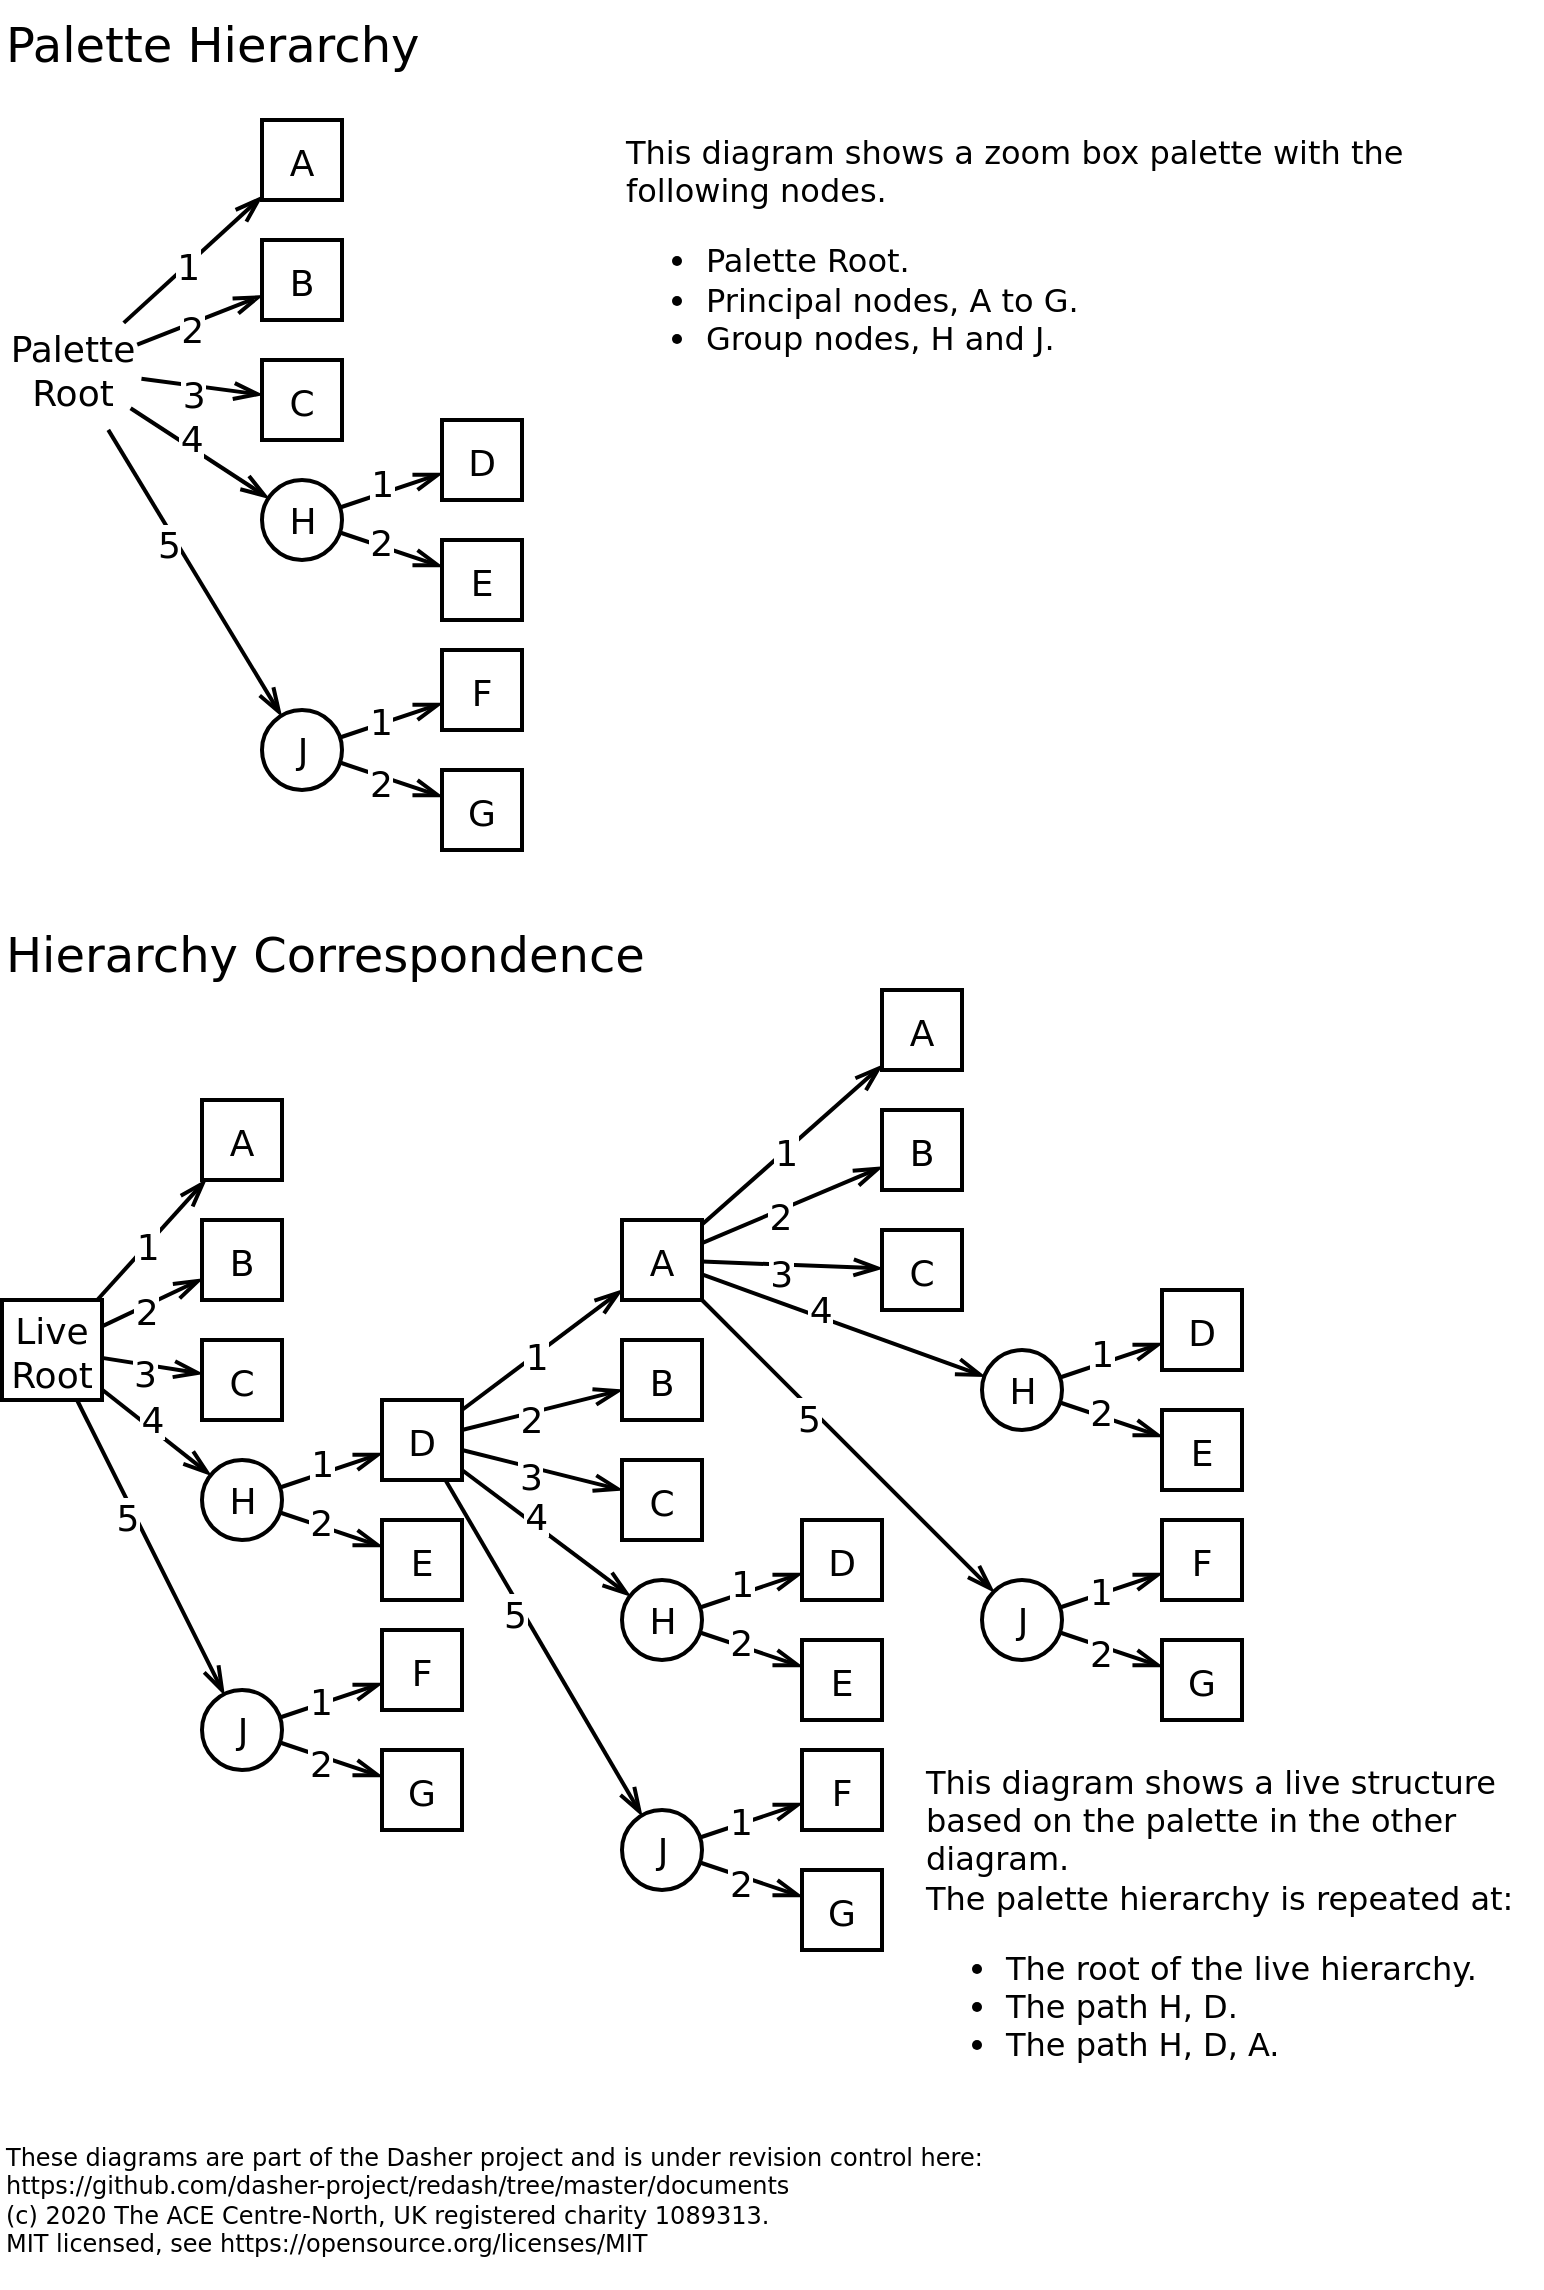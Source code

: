 <mxfile version="13.5.7" type="device"><diagram id="g4gpGZHWIscyPKEU3mQu" name="Page-1"><mxGraphModel dx="1102" dy="1000" grid="1" gridSize="10" guides="1" tooltips="1" connect="1" arrows="1" fold="1" page="1" pageScale="1" pageWidth="827" pageHeight="1169" math="0" shadow="0"><root><mxCell id="0"/><mxCell id="1" parent="0"/><mxCell id="ACXhhaMDTXynWgi84yWd-14" value="Palette Hierarchy" style="rounded=0;shadow=0;comic=0;labelBackgroundColor=none;strokeWidth=2;fillColor=none;fontFamily=DejaVu Sans;fontSize=24;fontColor=#000000;align=left;arcSize=20;spacingTop=0;spacingLeft=0;spacing=2;spacingBottom=0;spacingRight=0;points=[[0.2, 0], [0.4, 0], [0.6, 0], [0.8, 0], [0.5,1]];strokeColor=none;" parent="1" vertex="1"><mxGeometry x="40" y="25" width="490" height="40" as="geometry"/></mxCell><mxCell id="f4PTZ5k48entD9cV8Xlv-1" value="These diagrams are part of the Dasher project and is under revision control here:&#10;https://github.com/dasher-project/redash/tree/master/documents&#10;(c) 2020 The ACE Centre-North, UK registered charity 1089313.&#10;MIT licensed, see https://opensource.org/licenses/MIT&#10;" style="rounded=0;shadow=0;comic=0;labelBackgroundColor=none;strokeWidth=2;fillColor=none;fontFamily=DejaVu Sans;fontSize=12;fontColor=#000000;align=left;arcSize=20;spacingTop=0;spacingLeft=0;spacing=2;spacingBottom=0;spacingRight=0;points=[[0.2, 0], [0.4, 0], [0.6, 0], [0.8, 0], [0.5,1]];strokeColor=none;whiteSpace=wrap;verticalAlign=top;" parent="1" vertex="1"><mxGeometry x="40" y="1090" width="640" height="70" as="geometry"/></mxCell><mxCell id="L3-kGB9mgJet8HXjzUh9-4" value="1" style="endArrow=openThin;fontSize=18;strokeWidth=2;endFill=0;endSize=10;labelBackgroundColor=#ffffff;spacingTop=0;align=center;rounded=0;elbow=vertical;fontFamily=DejaVu Sans;startArrow=none;startFill=0;startSize=10;verticalAlign=middle;spacing=5;" parent="1" source="Pe3kKuOTnXyiqETmqdOa-8" target="Pe3kKuOTnXyiqETmqdOa-1" edge="1"><mxGeometry x="-0.062" width="50" height="50" relative="1" as="geometry"><mxPoint x="230" y="455" as="sourcePoint"/><mxPoint x="777.25" y="125" as="targetPoint"/><mxPoint as="offset"/></mxGeometry></mxCell><mxCell id="Pe3kKuOTnXyiqETmqdOa-1" value="A" style="rounded=0;shadow=0;comic=0;labelBackgroundColor=none;strokeColor=#000000;strokeWidth=2;fillColor=none;fontFamily=DejaVu Sans;fontSize=18;fontColor=#000000;align=center;arcSize=20;spacingTop=10;spacingLeft=10;spacing=2;spacingBottom=10;spacingRight=10;points=[[0.2, 0], [0.4, 0], [0.6, 0], [0.8, 0], [0.5,1]];verticalAlign=middle;" parent="1" vertex="1"><mxGeometry x="170" y="85" width="40" height="40" as="geometry"/></mxCell><mxCell id="Pe3kKuOTnXyiqETmqdOa-2" value="B" style="rounded=0;shadow=0;comic=0;labelBackgroundColor=none;strokeColor=#000000;strokeWidth=2;fillColor=none;fontFamily=DejaVu Sans;fontSize=18;fontColor=#000000;align=center;arcSize=20;spacingTop=10;spacingLeft=10;spacing=2;spacingBottom=10;spacingRight=10;points=[[0.2, 0], [0.4, 0], [0.6, 0], [0.8, 0], [0.5,1]];verticalAlign=middle;" parent="1" vertex="1"><mxGeometry x="170" y="145" width="40" height="40" as="geometry"/></mxCell><mxCell id="Pe3kKuOTnXyiqETmqdOa-3" value="D" style="rounded=0;shadow=0;comic=0;labelBackgroundColor=none;strokeColor=#000000;strokeWidth=2;fillColor=none;fontFamily=DejaVu Sans;fontSize=18;fontColor=#000000;align=center;arcSize=20;spacingTop=10;spacingLeft=10;spacing=2;spacingBottom=10;spacingRight=10;points=[[0.2, 0], [0.4, 0], [0.6, 0], [0.8, 0], [0.5,1]];verticalAlign=middle;" parent="1" vertex="1"><mxGeometry x="260" y="235" width="40" height="40" as="geometry"/></mxCell><mxCell id="Pe3kKuOTnXyiqETmqdOa-4" value="C" style="rounded=0;shadow=0;comic=0;labelBackgroundColor=none;strokeColor=#000000;strokeWidth=2;fillColor=none;fontFamily=DejaVu Sans;fontSize=18;fontColor=#000000;align=center;arcSize=20;spacingTop=10;spacingLeft=10;spacing=2;spacingBottom=10;spacingRight=10;points=[[0.2, 0], [0.4, 0], [0.6, 0], [0.8, 0], [0.5,1]];verticalAlign=middle;" parent="1" vertex="1"><mxGeometry x="170" y="205" width="40" height="40" as="geometry"/></mxCell><mxCell id="Pe3kKuOTnXyiqETmqdOa-6" value="E" style="rounded=0;shadow=0;comic=0;labelBackgroundColor=none;strokeColor=#000000;strokeWidth=2;fillColor=none;fontFamily=DejaVu Sans;fontSize=18;fontColor=#000000;align=center;arcSize=20;spacingTop=10;spacingLeft=10;spacing=2;spacingBottom=10;spacingRight=10;points=[[0.2, 0], [0.4, 0], [0.6, 0], [0.8, 0], [0.5,1]];verticalAlign=middle;" parent="1" vertex="1"><mxGeometry x="260" y="295" width="40" height="40" as="geometry"/></mxCell><mxCell id="Pe3kKuOTnXyiqETmqdOa-7" value="H" style="ellipse;html=1;aspect=fixed;strokeWidth=2;fontSize=18;align=center;fillColor=none;fontFamily=DejaVu Sans;" parent="1" vertex="1"><mxGeometry x="170" y="265" width="40" height="40" as="geometry"/></mxCell><mxCell id="Pe3kKuOTnXyiqETmqdOa-8" value="Palette&lt;br&gt;Root" style="ellipse;html=1;aspect=fixed;strokeWidth=2;fontSize=18;align=center;fillColor=none;strokeColor=none;fontFamily=DejaVu Sans;" parent="1" vertex="1"><mxGeometry x="40" y="175" width="70" height="70" as="geometry"/></mxCell><mxCell id="Pe3kKuOTnXyiqETmqdOa-9" value="2" style="endArrow=openThin;fontSize=18;strokeWidth=2;endFill=0;endSize=10;labelBackgroundColor=#ffffff;spacingTop=0;align=center;rounded=0;elbow=vertical;fontFamily=DejaVu Sans;startArrow=none;startFill=0;startSize=10;verticalAlign=middle;spacing=5;" parent="1" source="Pe3kKuOTnXyiqETmqdOa-8" target="Pe3kKuOTnXyiqETmqdOa-2" edge="1"><mxGeometry x="-0.139" y="-2" width="50" height="50" relative="1" as="geometry"><mxPoint x="106.679" y="162.549" as="sourcePoint"/><mxPoint x="170" y="126.429" as="targetPoint"/><mxPoint as="offset"/></mxGeometry></mxCell><mxCell id="Pe3kKuOTnXyiqETmqdOa-10" value="3" style="endArrow=openThin;fontSize=18;strokeWidth=2;endFill=0;endSize=10;labelBackgroundColor=#ffffff;spacingTop=0;align=center;rounded=0;elbow=vertical;fontFamily=DejaVu Sans;startArrow=none;startFill=0;startSize=10;verticalAlign=middle;spacing=5;" parent="1" source="Pe3kKuOTnXyiqETmqdOa-8" target="Pe3kKuOTnXyiqETmqdOa-4" edge="1"><mxGeometry x="-0.116" y="-3" width="50" height="50" relative="1" as="geometry"><mxPoint x="110.0" y="175" as="sourcePoint"/><mxPoint x="170" y="175" as="targetPoint"/><mxPoint as="offset"/></mxGeometry></mxCell><mxCell id="Pe3kKuOTnXyiqETmqdOa-11" value="4" style="endArrow=openThin;fontSize=18;strokeWidth=2;endFill=0;endSize=10;labelBackgroundColor=#ffffff;spacingTop=0;align=center;rounded=0;elbow=vertical;fontFamily=DejaVu Sans;startArrow=none;startFill=0;startSize=10;verticalAlign=middle;spacing=5;" parent="1" source="Pe3kKuOTnXyiqETmqdOa-8" target="Pe3kKuOTnXyiqETmqdOa-7" edge="1"><mxGeometry x="-0.183" y="5" width="50" height="50" relative="1" as="geometry"><mxPoint x="106.679" y="187.451" as="sourcePoint"/><mxPoint x="170" y="223.571" as="targetPoint"/><mxPoint as="offset"/></mxGeometry></mxCell><mxCell id="Pe3kKuOTnXyiqETmqdOa-12" value="1" style="endArrow=openThin;fontSize=18;strokeWidth=2;endFill=0;endSize=10;labelBackgroundColor=#ffffff;spacingTop=0;align=center;rounded=0;elbow=vertical;fontFamily=DejaVu Sans;startArrow=none;startFill=0;startSize=10;verticalAlign=middle;spacing=5;" parent="1" source="Pe3kKuOTnXyiqETmqdOa-7" target="Pe3kKuOTnXyiqETmqdOa-3" edge="1"><mxGeometry x="-0.097" y="6" width="50" height="50" relative="1" as="geometry"><mxPoint x="111.455" y="193.821" as="sourcePoint"/><mxPoint x="186.86" y="279.922" as="targetPoint"/><mxPoint as="offset"/></mxGeometry></mxCell><mxCell id="Pe3kKuOTnXyiqETmqdOa-13" value="2" style="endArrow=openThin;fontSize=18;strokeWidth=2;endFill=0;endSize=10;labelBackgroundColor=#ffffff;spacingTop=0;align=center;rounded=0;elbow=vertical;fontFamily=DejaVu Sans;startArrow=none;startFill=0;startSize=10;verticalAlign=middle;spacing=5;" parent="1" source="Pe3kKuOTnXyiqETmqdOa-7" target="Pe3kKuOTnXyiqETmqdOa-6" edge="1"><mxGeometry x="-0.215" y="3" width="50" height="50" relative="1" as="geometry"><mxPoint x="218.405" y="287.173" as="sourcePoint"/><mxPoint x="250" y="273.571" as="targetPoint"/><mxPoint as="offset"/></mxGeometry></mxCell><mxCell id="Pe3kKuOTnXyiqETmqdOa-14" value="F" style="rounded=0;shadow=0;comic=0;labelBackgroundColor=none;strokeColor=#000000;strokeWidth=2;fillColor=none;fontFamily=DejaVu Sans;fontSize=18;fontColor=#000000;align=center;arcSize=20;spacingTop=10;spacingLeft=10;spacing=2;spacingBottom=10;spacingRight=10;points=[[0.2, 0], [0.4, 0], [0.6, 0], [0.8, 0], [0.5,1]];verticalAlign=middle;" parent="1" vertex="1"><mxGeometry x="260" y="350" width="40" height="40" as="geometry"/></mxCell><mxCell id="Pe3kKuOTnXyiqETmqdOa-15" value="G" style="rounded=0;shadow=0;comic=0;labelBackgroundColor=none;strokeColor=#000000;strokeWidth=2;fillColor=none;fontFamily=DejaVu Sans;fontSize=18;fontColor=#000000;align=center;arcSize=20;spacingTop=10;spacingLeft=10;spacing=2;spacingBottom=10;spacingRight=10;points=[[0.2, 0], [0.4, 0], [0.6, 0], [0.8, 0], [0.5,1]];verticalAlign=middle;" parent="1" vertex="1"><mxGeometry x="260" y="410" width="40" height="40" as="geometry"/></mxCell><mxCell id="Pe3kKuOTnXyiqETmqdOa-16" value="J" style="ellipse;html=1;aspect=fixed;strokeWidth=2;fontSize=18;align=center;fillColor=none;fontFamily=DejaVu Sans;" parent="1" vertex="1"><mxGeometry x="170" y="380" width="40" height="40" as="geometry"/></mxCell><mxCell id="Pe3kKuOTnXyiqETmqdOa-17" value="1" style="endArrow=openThin;fontSize=18;strokeWidth=2;endFill=0;endSize=10;labelBackgroundColor=#ffffff;spacingTop=0;align=center;rounded=0;elbow=vertical;fontFamily=DejaVu Sans;startArrow=none;startFill=0;startSize=10;verticalAlign=middle;spacing=5;" parent="1" source="Pe3kKuOTnXyiqETmqdOa-16" target="Pe3kKuOTnXyiqETmqdOa-14" edge="1"><mxGeometry x="-0.156" y="2" width="50" height="50" relative="1" as="geometry"><mxPoint x="111.455" y="308.821" as="sourcePoint"/><mxPoint x="186.86" y="394.922" as="targetPoint"/><mxPoint as="offset"/></mxGeometry></mxCell><mxCell id="Pe3kKuOTnXyiqETmqdOa-18" value="2" style="endArrow=openThin;fontSize=18;strokeWidth=2;endFill=0;endSize=10;labelBackgroundColor=#ffffff;spacingTop=0;align=center;rounded=0;elbow=vertical;fontFamily=DejaVu Sans;startArrow=none;startFill=0;startSize=10;verticalAlign=middle;spacing=5;" parent="1" source="Pe3kKuOTnXyiqETmqdOa-16" target="Pe3kKuOTnXyiqETmqdOa-15" edge="1"><mxGeometry x="-0.156" y="-2" width="50" height="50" relative="1" as="geometry"><mxPoint x="218.405" y="402.173" as="sourcePoint"/><mxPoint x="250" y="388.571" as="targetPoint"/><mxPoint as="offset"/></mxGeometry></mxCell><mxCell id="Pe3kKuOTnXyiqETmqdOa-19" value="5" style="endArrow=openThin;fontSize=18;strokeWidth=2;endFill=0;endSize=10;labelBackgroundColor=#ffffff;spacingTop=0;align=center;rounded=0;elbow=vertical;fontFamily=DejaVu Sans;startArrow=none;startFill=0;startSize=10;verticalAlign=middle;spacing=5;" parent="1" source="Pe3kKuOTnXyiqETmqdOa-8" target="Pe3kKuOTnXyiqETmqdOa-16" edge="1"><mxGeometry x="-0.234" y="-3" width="50" height="50" relative="1" as="geometry"><mxPoint x="101.455" y="193.821" as="sourcePoint"/><mxPoint x="176.86" y="279.922" as="targetPoint"/><mxPoint as="offset"/></mxGeometry></mxCell><mxCell id="Pe3kKuOTnXyiqETmqdOa-20" value="1" style="endArrow=openThin;fontSize=18;strokeWidth=2;endFill=0;endSize=10;labelBackgroundColor=#ffffff;spacingTop=0;align=center;rounded=0;elbow=vertical;fontFamily=DejaVu Sans;startArrow=none;startFill=0;startSize=10;verticalAlign=middle;spacing=5;" parent="1" source="Pe3kKuOTnXyiqETmqdOa-58" target="Pe3kKuOTnXyiqETmqdOa-21" edge="1"><mxGeometry x="-0.062" width="50" height="50" relative="1" as="geometry"><mxPoint x="79.749" y="675.251" as="sourcePoint"/><mxPoint x="747.25" y="615" as="targetPoint"/><mxPoint as="offset"/></mxGeometry></mxCell><mxCell id="Pe3kKuOTnXyiqETmqdOa-21" value="A" style="rounded=0;shadow=0;comic=0;labelBackgroundColor=none;strokeColor=#000000;strokeWidth=2;fillColor=none;fontFamily=DejaVu Sans;fontSize=18;fontColor=#000000;align=center;arcSize=20;spacingTop=10;spacingLeft=10;spacing=2;spacingBottom=10;spacingRight=10;points=[[0.2, 0], [0.4, 0], [0.6, 0], [0.8, 0], [0.5,1]];verticalAlign=middle;" parent="1" vertex="1"><mxGeometry x="140" y="575" width="40" height="40" as="geometry"/></mxCell><mxCell id="Pe3kKuOTnXyiqETmqdOa-22" value="B" style="rounded=0;shadow=0;comic=0;labelBackgroundColor=none;strokeColor=#000000;strokeWidth=2;fillColor=none;fontFamily=DejaVu Sans;fontSize=18;fontColor=#000000;align=center;arcSize=20;spacingTop=10;spacingLeft=10;spacing=2;spacingBottom=10;spacingRight=10;points=[[0.2, 0], [0.4, 0], [0.6, 0], [0.8, 0], [0.5,1]];verticalAlign=middle;" parent="1" vertex="1"><mxGeometry x="140" y="635" width="40" height="40" as="geometry"/></mxCell><mxCell id="Pe3kKuOTnXyiqETmqdOa-23" value="D" style="rounded=0;shadow=0;comic=0;labelBackgroundColor=none;strokeColor=#000000;strokeWidth=2;fillColor=none;fontFamily=DejaVu Sans;fontSize=18;fontColor=#000000;align=center;arcSize=20;spacingTop=10;spacingLeft=10;spacing=2;spacingBottom=10;spacingRight=10;points=[[0.2, 0], [0.4, 0], [0.6, 0], [0.8, 0], [0.5,1]];verticalAlign=middle;" parent="1" vertex="1"><mxGeometry x="230" y="725" width="40" height="40" as="geometry"/></mxCell><mxCell id="Pe3kKuOTnXyiqETmqdOa-24" value="C" style="rounded=0;shadow=0;comic=0;labelBackgroundColor=none;strokeColor=#000000;strokeWidth=2;fillColor=none;fontFamily=DejaVu Sans;fontSize=18;fontColor=#000000;align=center;arcSize=20;spacingTop=10;spacingLeft=10;spacing=2;spacingBottom=10;spacingRight=10;points=[[0.2, 0], [0.4, 0], [0.6, 0], [0.8, 0], [0.5,1]];verticalAlign=middle;" parent="1" vertex="1"><mxGeometry x="140" y="695" width="40" height="40" as="geometry"/></mxCell><mxCell id="Pe3kKuOTnXyiqETmqdOa-25" value="E" style="rounded=0;shadow=0;comic=0;labelBackgroundColor=none;strokeColor=#000000;strokeWidth=2;fillColor=none;fontFamily=DejaVu Sans;fontSize=18;fontColor=#000000;align=center;arcSize=20;spacingTop=10;spacingLeft=10;spacing=2;spacingBottom=10;spacingRight=10;points=[[0.2, 0], [0.4, 0], [0.6, 0], [0.8, 0], [0.5,1]];verticalAlign=middle;" parent="1" vertex="1"><mxGeometry x="230" y="785" width="40" height="40" as="geometry"/></mxCell><mxCell id="Pe3kKuOTnXyiqETmqdOa-26" value="H" style="ellipse;html=1;aspect=fixed;strokeWidth=2;fontSize=18;align=center;fillColor=none;fontFamily=DejaVu Sans;" parent="1" vertex="1"><mxGeometry x="140" y="755" width="40" height="40" as="geometry"/></mxCell><mxCell id="Pe3kKuOTnXyiqETmqdOa-28" value="2" style="endArrow=openThin;fontSize=18;strokeWidth=2;endFill=0;endSize=10;labelBackgroundColor=#ffffff;spacingTop=0;align=center;rounded=0;elbow=vertical;fontFamily=DejaVu Sans;startArrow=none;startFill=0;startSize=10;verticalAlign=middle;spacing=5;" parent="1" source="Pe3kKuOTnXyiqETmqdOa-58" target="Pe3kKuOTnXyiqETmqdOa-22" edge="1"><mxGeometry x="-0.139" y="-2" width="50" height="50" relative="1" as="geometry"><mxPoint x="87.308" y="686.538" as="sourcePoint"/><mxPoint x="140" y="616.429" as="targetPoint"/><mxPoint as="offset"/></mxGeometry></mxCell><mxCell id="Pe3kKuOTnXyiqETmqdOa-29" value="3" style="endArrow=openThin;fontSize=18;strokeWidth=2;endFill=0;endSize=10;labelBackgroundColor=#ffffff;spacingTop=0;align=center;rounded=0;elbow=vertical;fontFamily=DejaVu Sans;startArrow=none;startFill=0;startSize=10;verticalAlign=middle;spacing=5;" parent="1" source="Pe3kKuOTnXyiqETmqdOa-58" target="Pe3kKuOTnXyiqETmqdOa-24" edge="1"><mxGeometry x="-0.116" y="-3" width="50" height="50" relative="1" as="geometry"><mxPoint x="89.667" y="704.815" as="sourcePoint"/><mxPoint x="140" y="665" as="targetPoint"/><mxPoint as="offset"/></mxGeometry></mxCell><mxCell id="Pe3kKuOTnXyiqETmqdOa-30" value="4" style="endArrow=openThin;fontSize=18;strokeWidth=2;endFill=0;endSize=10;labelBackgroundColor=#ffffff;spacingTop=0;align=center;rounded=0;elbow=vertical;fontFamily=DejaVu Sans;startArrow=none;startFill=0;startSize=10;verticalAlign=middle;spacing=5;" parent="1" source="Pe3kKuOTnXyiqETmqdOa-58" target="Pe3kKuOTnXyiqETmqdOa-26" edge="1"><mxGeometry x="-0.183" y="5" width="50" height="50" relative="1" as="geometry"><mxPoint x="83.583" y="720.199" as="sourcePoint"/><mxPoint x="140" y="713.571" as="targetPoint"/><mxPoint as="offset"/></mxGeometry></mxCell><mxCell id="Pe3kKuOTnXyiqETmqdOa-31" value="1" style="endArrow=openThin;fontSize=18;strokeWidth=2;endFill=0;endSize=10;labelBackgroundColor=#ffffff;spacingTop=0;align=center;rounded=0;elbow=vertical;fontFamily=DejaVu Sans;startArrow=none;startFill=0;startSize=10;verticalAlign=middle;spacing=5;" parent="1" source="Pe3kKuOTnXyiqETmqdOa-26" target="Pe3kKuOTnXyiqETmqdOa-23" edge="1"><mxGeometry x="-0.097" y="6" width="50" height="50" relative="1" as="geometry"><mxPoint x="81.455" y="683.821" as="sourcePoint"/><mxPoint x="156.86" y="769.922" as="targetPoint"/><mxPoint as="offset"/></mxGeometry></mxCell><mxCell id="Pe3kKuOTnXyiqETmqdOa-32" value="2" style="endArrow=openThin;fontSize=18;strokeWidth=2;endFill=0;endSize=10;labelBackgroundColor=#ffffff;spacingTop=0;align=center;rounded=0;elbow=vertical;fontFamily=DejaVu Sans;startArrow=none;startFill=0;startSize=10;verticalAlign=middle;spacing=5;" parent="1" source="Pe3kKuOTnXyiqETmqdOa-26" target="Pe3kKuOTnXyiqETmqdOa-25" edge="1"><mxGeometry x="-0.215" y="3" width="50" height="50" relative="1" as="geometry"><mxPoint x="188.405" y="777.173" as="sourcePoint"/><mxPoint x="220" y="763.571" as="targetPoint"/><mxPoint as="offset"/></mxGeometry></mxCell><mxCell id="Pe3kKuOTnXyiqETmqdOa-33" value="F" style="rounded=0;shadow=0;comic=0;labelBackgroundColor=none;strokeColor=#000000;strokeWidth=2;fillColor=none;fontFamily=DejaVu Sans;fontSize=18;fontColor=#000000;align=center;arcSize=20;spacingTop=10;spacingLeft=10;spacing=2;spacingBottom=10;spacingRight=10;points=[[0.2, 0], [0.4, 0], [0.6, 0], [0.8, 0], [0.5,1]];verticalAlign=middle;" parent="1" vertex="1"><mxGeometry x="230" y="840" width="40" height="40" as="geometry"/></mxCell><mxCell id="Pe3kKuOTnXyiqETmqdOa-34" value="G" style="rounded=0;shadow=0;comic=0;labelBackgroundColor=none;strokeColor=#000000;strokeWidth=2;fillColor=none;fontFamily=DejaVu Sans;fontSize=18;fontColor=#000000;align=center;arcSize=20;spacingTop=10;spacingLeft=10;spacing=2;spacingBottom=10;spacingRight=10;points=[[0.2, 0], [0.4, 0], [0.6, 0], [0.8, 0], [0.5,1]];verticalAlign=middle;" parent="1" vertex="1"><mxGeometry x="230" y="900" width="40" height="40" as="geometry"/></mxCell><mxCell id="Pe3kKuOTnXyiqETmqdOa-35" value="J" style="ellipse;html=1;aspect=fixed;strokeWidth=2;fontSize=18;align=center;fillColor=none;fontFamily=DejaVu Sans;" parent="1" vertex="1"><mxGeometry x="140" y="870" width="40" height="40" as="geometry"/></mxCell><mxCell id="Pe3kKuOTnXyiqETmqdOa-36" value="1" style="endArrow=openThin;fontSize=18;strokeWidth=2;endFill=0;endSize=10;labelBackgroundColor=#ffffff;spacingTop=0;align=center;rounded=0;elbow=vertical;fontFamily=DejaVu Sans;startArrow=none;startFill=0;startSize=10;verticalAlign=middle;spacing=5;" parent="1" source="Pe3kKuOTnXyiqETmqdOa-35" target="Pe3kKuOTnXyiqETmqdOa-33" edge="1"><mxGeometry x="-0.156" y="2" width="50" height="50" relative="1" as="geometry"><mxPoint x="81.455" y="798.821" as="sourcePoint"/><mxPoint x="156.86" y="884.922" as="targetPoint"/><mxPoint as="offset"/></mxGeometry></mxCell><mxCell id="Pe3kKuOTnXyiqETmqdOa-37" value="2" style="endArrow=openThin;fontSize=18;strokeWidth=2;endFill=0;endSize=10;labelBackgroundColor=#ffffff;spacingTop=0;align=center;rounded=0;elbow=vertical;fontFamily=DejaVu Sans;startArrow=none;startFill=0;startSize=10;verticalAlign=middle;spacing=5;" parent="1" source="Pe3kKuOTnXyiqETmqdOa-35" target="Pe3kKuOTnXyiqETmqdOa-34" edge="1"><mxGeometry x="-0.156" y="-2" width="50" height="50" relative="1" as="geometry"><mxPoint x="188.405" y="892.173" as="sourcePoint"/><mxPoint x="220" y="878.571" as="targetPoint"/><mxPoint as="offset"/></mxGeometry></mxCell><mxCell id="Pe3kKuOTnXyiqETmqdOa-38" value="5" style="endArrow=openThin;fontSize=18;strokeWidth=2;endFill=0;endSize=10;labelBackgroundColor=#ffffff;spacingTop=0;align=center;rounded=0;elbow=vertical;fontFamily=DejaVu Sans;startArrow=none;startFill=0;startSize=10;verticalAlign=middle;spacing=5;" parent="1" source="Pe3kKuOTnXyiqETmqdOa-58" target="Pe3kKuOTnXyiqETmqdOa-35" edge="1"><mxGeometry x="-0.234" y="-3" width="50" height="50" relative="1" as="geometry"><mxPoint x="71.98" y="730.605" as="sourcePoint"/><mxPoint x="146.86" y="769.922" as="targetPoint"/><mxPoint as="offset"/></mxGeometry></mxCell><mxCell id="Pe3kKuOTnXyiqETmqdOa-39" value="1" style="endArrow=openThin;fontSize=18;strokeWidth=2;endFill=0;endSize=10;labelBackgroundColor=#ffffff;spacingTop=0;align=center;rounded=0;elbow=vertical;fontFamily=DejaVu Sans;startArrow=none;startFill=0;startSize=10;verticalAlign=middle;spacing=5;" parent="1" source="Pe3kKuOTnXyiqETmqdOa-23" target="Pe3kKuOTnXyiqETmqdOa-40" edge="1"><mxGeometry x="-0.062" width="50" height="50" relative="1" as="geometry"><mxPoint x="274.288" y="734.095" as="sourcePoint"/><mxPoint x="957.25" y="675" as="targetPoint"/><mxPoint as="offset"/></mxGeometry></mxCell><mxCell id="Pe3kKuOTnXyiqETmqdOa-40" value="A" style="rounded=0;shadow=0;comic=0;labelBackgroundColor=none;strokeColor=#000000;strokeWidth=2;fillColor=none;fontFamily=DejaVu Sans;fontSize=18;fontColor=#000000;align=center;arcSize=20;spacingTop=10;spacingLeft=10;spacing=2;spacingBottom=10;spacingRight=10;points=[[0.2, 0], [0.4, 0], [0.6, 0], [0.8, 0], [0.5,1]];verticalAlign=middle;" parent="1" vertex="1"><mxGeometry x="350" y="635" width="40" height="40" as="geometry"/></mxCell><mxCell id="Pe3kKuOTnXyiqETmqdOa-41" value="B" style="rounded=0;shadow=0;comic=0;labelBackgroundColor=none;strokeColor=#000000;strokeWidth=2;fillColor=none;fontFamily=DejaVu Sans;fontSize=18;fontColor=#000000;align=center;arcSize=20;spacingTop=10;spacingLeft=10;spacing=2;spacingBottom=10;spacingRight=10;points=[[0.2, 0], [0.4, 0], [0.6, 0], [0.8, 0], [0.5,1]];verticalAlign=middle;" parent="1" vertex="1"><mxGeometry x="350" y="695" width="40" height="40" as="geometry"/></mxCell><mxCell id="Pe3kKuOTnXyiqETmqdOa-42" value="D" style="rounded=0;shadow=0;comic=0;labelBackgroundColor=none;strokeColor=#000000;strokeWidth=2;fillColor=none;fontFamily=DejaVu Sans;fontSize=18;fontColor=#000000;align=center;arcSize=20;spacingTop=10;spacingLeft=10;spacing=2;spacingBottom=10;spacingRight=10;points=[[0.2, 0], [0.4, 0], [0.6, 0], [0.8, 0], [0.5,1]];verticalAlign=middle;" parent="1" vertex="1"><mxGeometry x="440" y="785" width="40" height="40" as="geometry"/></mxCell><mxCell id="Pe3kKuOTnXyiqETmqdOa-43" value="C" style="rounded=0;shadow=0;comic=0;labelBackgroundColor=none;strokeColor=#000000;strokeWidth=2;fillColor=none;fontFamily=DejaVu Sans;fontSize=18;fontColor=#000000;align=center;arcSize=20;spacingTop=10;spacingLeft=10;spacing=2;spacingBottom=10;spacingRight=10;points=[[0.2, 0], [0.4, 0], [0.6, 0], [0.8, 0], [0.5,1]];verticalAlign=middle;" parent="1" vertex="1"><mxGeometry x="350" y="755" width="40" height="40" as="geometry"/></mxCell><mxCell id="Pe3kKuOTnXyiqETmqdOa-44" value="E" style="rounded=0;shadow=0;comic=0;labelBackgroundColor=none;strokeColor=#000000;strokeWidth=2;fillColor=none;fontFamily=DejaVu Sans;fontSize=18;fontColor=#000000;align=center;arcSize=20;spacingTop=10;spacingLeft=10;spacing=2;spacingBottom=10;spacingRight=10;points=[[0.2, 0], [0.4, 0], [0.6, 0], [0.8, 0], [0.5,1]];verticalAlign=middle;" parent="1" vertex="1"><mxGeometry x="440" y="845" width="40" height="40" as="geometry"/></mxCell><mxCell id="Pe3kKuOTnXyiqETmqdOa-45" value="H" style="ellipse;html=1;aspect=fixed;strokeWidth=2;fontSize=18;align=center;fillColor=none;fontFamily=DejaVu Sans;" parent="1" vertex="1"><mxGeometry x="350" y="815" width="40" height="40" as="geometry"/></mxCell><mxCell id="Pe3kKuOTnXyiqETmqdOa-47" value="2" style="endArrow=openThin;fontSize=18;strokeWidth=2;endFill=0;endSize=10;labelBackgroundColor=#ffffff;spacingTop=0;align=center;rounded=0;elbow=vertical;fontFamily=DejaVu Sans;startArrow=none;startFill=0;startSize=10;verticalAlign=middle;spacing=5;" parent="1" source="Pe3kKuOTnXyiqETmqdOa-23" target="Pe3kKuOTnXyiqETmqdOa-41" edge="1"><mxGeometry x="-0.139" y="-2" width="50" height="50" relative="1" as="geometry"><mxPoint x="278.934" y="742.778" as="sourcePoint"/><mxPoint x="350" y="676.429" as="targetPoint"/><mxPoint as="offset"/></mxGeometry></mxCell><mxCell id="Pe3kKuOTnXyiqETmqdOa-48" value="3" style="endArrow=openThin;fontSize=18;strokeWidth=2;endFill=0;endSize=10;labelBackgroundColor=#ffffff;spacingTop=0;align=center;rounded=0;elbow=vertical;fontFamily=DejaVu Sans;startArrow=none;startFill=0;startSize=10;verticalAlign=middle;spacing=5;" parent="1" source="Pe3kKuOTnXyiqETmqdOa-23" target="Pe3kKuOTnXyiqETmqdOa-43" edge="1"><mxGeometry x="-0.116" y="-3" width="50" height="50" relative="1" as="geometry"><mxPoint x="279.446" y="755.232" as="sourcePoint"/><mxPoint x="350" y="725" as="targetPoint"/><mxPoint as="offset"/></mxGeometry></mxCell><mxCell id="Pe3kKuOTnXyiqETmqdOa-49" value="4" style="endArrow=openThin;fontSize=18;strokeWidth=2;endFill=0;endSize=10;labelBackgroundColor=#ffffff;spacingTop=0;align=center;rounded=0;elbow=vertical;fontFamily=DejaVu Sans;startArrow=none;startFill=0;startSize=10;verticalAlign=middle;spacing=5;" parent="1" source="Pe3kKuOTnXyiqETmqdOa-23" target="Pe3kKuOTnXyiqETmqdOa-45" edge="1"><mxGeometry x="-0.183" y="5" width="50" height="50" relative="1" as="geometry"><mxPoint x="275.097" y="764.869" as="sourcePoint"/><mxPoint x="350" y="773.571" as="targetPoint"/><mxPoint as="offset"/></mxGeometry></mxCell><mxCell id="Pe3kKuOTnXyiqETmqdOa-50" value="1" style="endArrow=openThin;fontSize=18;strokeWidth=2;endFill=0;endSize=10;labelBackgroundColor=#ffffff;spacingTop=0;align=center;rounded=0;elbow=vertical;fontFamily=DejaVu Sans;startArrow=none;startFill=0;startSize=10;verticalAlign=middle;spacing=5;" parent="1" source="Pe3kKuOTnXyiqETmqdOa-45" target="Pe3kKuOTnXyiqETmqdOa-42" edge="1"><mxGeometry x="-0.097" y="6" width="50" height="50" relative="1" as="geometry"><mxPoint x="291.455" y="743.821" as="sourcePoint"/><mxPoint x="366.86" y="829.922" as="targetPoint"/><mxPoint as="offset"/></mxGeometry></mxCell><mxCell id="Pe3kKuOTnXyiqETmqdOa-51" value="2" style="endArrow=openThin;fontSize=18;strokeWidth=2;endFill=0;endSize=10;labelBackgroundColor=#ffffff;spacingTop=0;align=center;rounded=0;elbow=vertical;fontFamily=DejaVu Sans;startArrow=none;startFill=0;startSize=10;verticalAlign=middle;spacing=5;" parent="1" source="Pe3kKuOTnXyiqETmqdOa-45" target="Pe3kKuOTnXyiqETmqdOa-44" edge="1"><mxGeometry x="-0.215" y="3" width="50" height="50" relative="1" as="geometry"><mxPoint x="398.405" y="837.173" as="sourcePoint"/><mxPoint x="430" y="823.571" as="targetPoint"/><mxPoint as="offset"/></mxGeometry></mxCell><mxCell id="Pe3kKuOTnXyiqETmqdOa-52" value="F" style="rounded=0;shadow=0;comic=0;labelBackgroundColor=none;strokeColor=#000000;strokeWidth=2;fillColor=none;fontFamily=DejaVu Sans;fontSize=18;fontColor=#000000;align=center;arcSize=20;spacingTop=10;spacingLeft=10;spacing=2;spacingBottom=10;spacingRight=10;points=[[0.2, 0], [0.4, 0], [0.6, 0], [0.8, 0], [0.5,1]];verticalAlign=middle;" parent="1" vertex="1"><mxGeometry x="440" y="900" width="40" height="40" as="geometry"/></mxCell><mxCell id="Pe3kKuOTnXyiqETmqdOa-53" value="G" style="rounded=0;shadow=0;comic=0;labelBackgroundColor=none;strokeColor=#000000;strokeWidth=2;fillColor=none;fontFamily=DejaVu Sans;fontSize=18;fontColor=#000000;align=center;arcSize=20;spacingTop=10;spacingLeft=10;spacing=2;spacingBottom=10;spacingRight=10;points=[[0.2, 0], [0.4, 0], [0.6, 0], [0.8, 0], [0.5,1]];verticalAlign=middle;" parent="1" vertex="1"><mxGeometry x="440" y="960" width="40" height="40" as="geometry"/></mxCell><mxCell id="Pe3kKuOTnXyiqETmqdOa-54" value="J" style="ellipse;html=1;aspect=fixed;strokeWidth=2;fontSize=18;align=center;fillColor=none;fontFamily=DejaVu Sans;" parent="1" vertex="1"><mxGeometry x="350" y="930" width="40" height="40" as="geometry"/></mxCell><mxCell id="Pe3kKuOTnXyiqETmqdOa-55" value="1" style="endArrow=openThin;fontSize=18;strokeWidth=2;endFill=0;endSize=10;labelBackgroundColor=#ffffff;spacingTop=0;align=center;rounded=0;elbow=vertical;fontFamily=DejaVu Sans;startArrow=none;startFill=0;startSize=10;verticalAlign=middle;spacing=5;" parent="1" source="Pe3kKuOTnXyiqETmqdOa-54" target="Pe3kKuOTnXyiqETmqdOa-52" edge="1"><mxGeometry x="-0.156" y="2" width="50" height="50" relative="1" as="geometry"><mxPoint x="291.455" y="858.821" as="sourcePoint"/><mxPoint x="366.86" y="944.922" as="targetPoint"/><mxPoint as="offset"/></mxGeometry></mxCell><mxCell id="Pe3kKuOTnXyiqETmqdOa-56" value="2" style="endArrow=openThin;fontSize=18;strokeWidth=2;endFill=0;endSize=10;labelBackgroundColor=#ffffff;spacingTop=0;align=center;rounded=0;elbow=vertical;fontFamily=DejaVu Sans;startArrow=none;startFill=0;startSize=10;verticalAlign=middle;spacing=5;" parent="1" source="Pe3kKuOTnXyiqETmqdOa-54" target="Pe3kKuOTnXyiqETmqdOa-53" edge="1"><mxGeometry x="-0.156" y="-2" width="50" height="50" relative="1" as="geometry"><mxPoint x="398.405" y="952.173" as="sourcePoint"/><mxPoint x="430" y="938.571" as="targetPoint"/><mxPoint as="offset"/></mxGeometry></mxCell><mxCell id="Pe3kKuOTnXyiqETmqdOa-57" value="5" style="endArrow=openThin;fontSize=18;strokeWidth=2;endFill=0;endSize=10;labelBackgroundColor=#ffffff;spacingTop=0;align=center;rounded=0;elbow=vertical;fontFamily=DejaVu Sans;startArrow=none;startFill=0;startSize=10;verticalAlign=middle;spacing=5;" parent="1" source="Pe3kKuOTnXyiqETmqdOa-23" target="Pe3kKuOTnXyiqETmqdOa-54" edge="1"><mxGeometry x="-0.234" y="-3" width="50" height="50" relative="1" as="geometry"><mxPoint x="267.476" y="771.665" as="sourcePoint"/><mxPoint x="356.86" y="829.922" as="targetPoint"/><mxPoint as="offset"/></mxGeometry></mxCell><mxCell id="Pe3kKuOTnXyiqETmqdOa-58" value="Live&#10;Root" style="rounded=0;shadow=0;comic=0;labelBackgroundColor=none;strokeColor=#000000;strokeWidth=2;fillColor=none;fontFamily=DejaVu Sans;fontSize=18;fontColor=#000000;align=center;arcSize=20;spacingTop=0;spacingLeft=0;spacing=2;spacingBottom=0;spacingRight=0;points=[[0.2, 0], [0.4, 0], [0.6, 0], [0.8, 0], [0.5,1]];verticalAlign=middle;aspect=fixed;" parent="1" vertex="1"><mxGeometry x="40" y="675" width="50" height="50" as="geometry"/></mxCell><mxCell id="Pe3kKuOTnXyiqETmqdOa-59" value="1" style="endArrow=openThin;fontSize=18;strokeWidth=2;endFill=0;endSize=10;labelBackgroundColor=#ffffff;spacingTop=0;align=center;rounded=0;elbow=vertical;fontFamily=DejaVu Sans;startArrow=none;startFill=0;startSize=10;verticalAlign=middle;spacing=5;" parent="1" source="Pe3kKuOTnXyiqETmqdOa-40" target="Pe3kKuOTnXyiqETmqdOa-60" edge="1"><mxGeometry x="-0.062" width="50" height="50" relative="1" as="geometry"><mxPoint x="410.854" y="621.408" as="sourcePoint"/><mxPoint x="1087.25" y="560" as="targetPoint"/><mxPoint as="offset"/></mxGeometry></mxCell><mxCell id="Pe3kKuOTnXyiqETmqdOa-60" value="A" style="rounded=0;shadow=0;comic=0;labelBackgroundColor=none;strokeColor=#000000;strokeWidth=2;fillColor=none;fontFamily=DejaVu Sans;fontSize=18;fontColor=#000000;align=center;arcSize=20;spacingTop=10;spacingLeft=10;spacing=2;spacingBottom=10;spacingRight=10;points=[[0.2, 0], [0.4, 0], [0.6, 0], [0.8, 0], [0.5,1]];verticalAlign=middle;" parent="1" vertex="1"><mxGeometry x="480" y="520" width="40" height="40" as="geometry"/></mxCell><mxCell id="Pe3kKuOTnXyiqETmqdOa-61" value="B" style="rounded=0;shadow=0;comic=0;labelBackgroundColor=none;strokeColor=#000000;strokeWidth=2;fillColor=none;fontFamily=DejaVu Sans;fontSize=18;fontColor=#000000;align=center;arcSize=20;spacingTop=10;spacingLeft=10;spacing=2;spacingBottom=10;spacingRight=10;points=[[0.2, 0], [0.4, 0], [0.6, 0], [0.8, 0], [0.5,1]];verticalAlign=middle;" parent="1" vertex="1"><mxGeometry x="480" y="580" width="40" height="40" as="geometry"/></mxCell><mxCell id="Pe3kKuOTnXyiqETmqdOa-62" value="D" style="rounded=0;shadow=0;comic=0;labelBackgroundColor=none;strokeColor=#000000;strokeWidth=2;fillColor=none;fontFamily=DejaVu Sans;fontSize=18;fontColor=#000000;align=center;arcSize=20;spacingTop=10;spacingLeft=10;spacing=2;spacingBottom=10;spacingRight=10;points=[[0.2, 0], [0.4, 0], [0.6, 0], [0.8, 0], [0.5,1]];verticalAlign=middle;" parent="1" vertex="1"><mxGeometry x="620" y="670" width="40" height="40" as="geometry"/></mxCell><mxCell id="Pe3kKuOTnXyiqETmqdOa-63" value="C" style="rounded=0;shadow=0;comic=0;labelBackgroundColor=none;strokeColor=#000000;strokeWidth=2;fillColor=none;fontFamily=DejaVu Sans;fontSize=18;fontColor=#000000;align=center;arcSize=20;spacingTop=10;spacingLeft=10;spacing=2;spacingBottom=10;spacingRight=10;points=[[0.2, 0], [0.4, 0], [0.6, 0], [0.8, 0], [0.5,1]];verticalAlign=middle;" parent="1" vertex="1"><mxGeometry x="480" y="640" width="40" height="40" as="geometry"/></mxCell><mxCell id="Pe3kKuOTnXyiqETmqdOa-64" value="E" style="rounded=0;shadow=0;comic=0;labelBackgroundColor=none;strokeColor=#000000;strokeWidth=2;fillColor=none;fontFamily=DejaVu Sans;fontSize=18;fontColor=#000000;align=center;arcSize=20;spacingTop=10;spacingLeft=10;spacing=2;spacingBottom=10;spacingRight=10;points=[[0.2, 0], [0.4, 0], [0.6, 0], [0.8, 0], [0.5,1]];verticalAlign=middle;" parent="1" vertex="1"><mxGeometry x="620" y="730" width="40" height="40" as="geometry"/></mxCell><mxCell id="Pe3kKuOTnXyiqETmqdOa-65" value="H" style="ellipse;html=1;aspect=fixed;strokeWidth=2;fontSize=18;align=center;fillColor=none;fontFamily=DejaVu Sans;" parent="1" vertex="1"><mxGeometry x="530" y="700" width="40" height="40" as="geometry"/></mxCell><mxCell id="Pe3kKuOTnXyiqETmqdOa-67" value="2" style="endArrow=openThin;fontSize=18;strokeWidth=2;endFill=0;endSize=10;labelBackgroundColor=#ffffff;spacingTop=0;align=center;rounded=0;elbow=vertical;fontFamily=DejaVu Sans;startArrow=none;startFill=0;startSize=10;verticalAlign=middle;spacing=5;" parent="1" source="Pe3kKuOTnXyiqETmqdOa-40" target="Pe3kKuOTnXyiqETmqdOa-61" edge="1"><mxGeometry x="-0.139" y="-2" width="50" height="50" relative="1" as="geometry"><mxPoint x="417.635" y="632.354" as="sourcePoint"/><mxPoint x="480" y="561.429" as="targetPoint"/><mxPoint as="offset"/></mxGeometry></mxCell><mxCell id="Pe3kKuOTnXyiqETmqdOa-68" value="3" style="endArrow=openThin;fontSize=18;strokeWidth=2;endFill=0;endSize=10;labelBackgroundColor=#ffffff;spacingTop=0;align=center;rounded=0;elbow=vertical;fontFamily=DejaVu Sans;startArrow=none;startFill=0;startSize=10;verticalAlign=middle;spacing=5;" parent="1" source="Pe3kKuOTnXyiqETmqdOa-40" target="Pe3kKuOTnXyiqETmqdOa-63" edge="1"><mxGeometry x="-0.116" y="-3" width="50" height="50" relative="1" as="geometry"><mxPoint x="419.73" y="649.341" as="sourcePoint"/><mxPoint x="480" y="610" as="targetPoint"/><mxPoint as="offset"/></mxGeometry></mxCell><mxCell id="Pe3kKuOTnXyiqETmqdOa-69" value="4" style="endArrow=openThin;fontSize=18;strokeWidth=2;endFill=0;endSize=10;labelBackgroundColor=#ffffff;spacingTop=0;align=center;rounded=0;elbow=vertical;fontFamily=DejaVu Sans;startArrow=none;startFill=0;startSize=10;verticalAlign=middle;spacing=5;" parent="1" source="Pe3kKuOTnXyiqETmqdOa-40" target="Pe3kKuOTnXyiqETmqdOa-65" edge="1"><mxGeometry x="-0.183" y="5" width="50" height="50" relative="1" as="geometry"><mxPoint x="416.898" y="659.406" as="sourcePoint"/><mxPoint x="480" y="658.571" as="targetPoint"/><mxPoint as="offset"/></mxGeometry></mxCell><mxCell id="Pe3kKuOTnXyiqETmqdOa-70" value="1" style="endArrow=openThin;fontSize=18;strokeWidth=2;endFill=0;endSize=10;labelBackgroundColor=#ffffff;spacingTop=0;align=center;rounded=0;elbow=vertical;fontFamily=DejaVu Sans;startArrow=none;startFill=0;startSize=10;verticalAlign=middle;spacing=5;" parent="1" source="Pe3kKuOTnXyiqETmqdOa-65" target="Pe3kKuOTnXyiqETmqdOa-62" edge="1"><mxGeometry x="-0.097" y="6" width="50" height="50" relative="1" as="geometry"><mxPoint x="471.455" y="628.821" as="sourcePoint"/><mxPoint x="546.86" y="714.922" as="targetPoint"/><mxPoint as="offset"/></mxGeometry></mxCell><mxCell id="Pe3kKuOTnXyiqETmqdOa-71" value="2" style="endArrow=openThin;fontSize=18;strokeWidth=2;endFill=0;endSize=10;labelBackgroundColor=#ffffff;spacingTop=0;align=center;rounded=0;elbow=vertical;fontFamily=DejaVu Sans;startArrow=none;startFill=0;startSize=10;verticalAlign=middle;spacing=5;" parent="1" source="Pe3kKuOTnXyiqETmqdOa-65" target="Pe3kKuOTnXyiqETmqdOa-64" edge="1"><mxGeometry x="-0.215" y="3" width="50" height="50" relative="1" as="geometry"><mxPoint x="578.405" y="722.173" as="sourcePoint"/><mxPoint x="610" y="708.571" as="targetPoint"/><mxPoint as="offset"/></mxGeometry></mxCell><mxCell id="Pe3kKuOTnXyiqETmqdOa-72" value="F" style="rounded=0;shadow=0;comic=0;labelBackgroundColor=none;strokeColor=#000000;strokeWidth=2;fillColor=none;fontFamily=DejaVu Sans;fontSize=18;fontColor=#000000;align=center;arcSize=20;spacingTop=10;spacingLeft=10;spacing=2;spacingBottom=10;spacingRight=10;points=[[0.2, 0], [0.4, 0], [0.6, 0], [0.8, 0], [0.5,1]];verticalAlign=middle;" parent="1" vertex="1"><mxGeometry x="620" y="785" width="40" height="40" as="geometry"/></mxCell><mxCell id="Pe3kKuOTnXyiqETmqdOa-73" value="G" style="rounded=0;shadow=0;comic=0;labelBackgroundColor=none;strokeColor=#000000;strokeWidth=2;fillColor=none;fontFamily=DejaVu Sans;fontSize=18;fontColor=#000000;align=center;arcSize=20;spacingTop=10;spacingLeft=10;spacing=2;spacingBottom=10;spacingRight=10;points=[[0.2, 0], [0.4, 0], [0.6, 0], [0.8, 0], [0.5,1]];verticalAlign=middle;" parent="1" vertex="1"><mxGeometry x="620" y="845" width="40" height="40" as="geometry"/></mxCell><mxCell id="Pe3kKuOTnXyiqETmqdOa-74" value="J" style="ellipse;html=1;aspect=fixed;strokeWidth=2;fontSize=18;align=center;fillColor=none;fontFamily=DejaVu Sans;" parent="1" vertex="1"><mxGeometry x="530" y="815" width="40" height="40" as="geometry"/></mxCell><mxCell id="Pe3kKuOTnXyiqETmqdOa-75" value="1" style="endArrow=openThin;fontSize=18;strokeWidth=2;endFill=0;endSize=10;labelBackgroundColor=#ffffff;spacingTop=0;align=center;rounded=0;elbow=vertical;fontFamily=DejaVu Sans;startArrow=none;startFill=0;startSize=10;verticalAlign=middle;spacing=5;" parent="1" source="Pe3kKuOTnXyiqETmqdOa-74" target="Pe3kKuOTnXyiqETmqdOa-72" edge="1"><mxGeometry x="-0.156" y="2" width="50" height="50" relative="1" as="geometry"><mxPoint x="471.455" y="743.821" as="sourcePoint"/><mxPoint x="546.86" y="829.922" as="targetPoint"/><mxPoint as="offset"/></mxGeometry></mxCell><mxCell id="Pe3kKuOTnXyiqETmqdOa-76" value="2" style="endArrow=openThin;fontSize=18;strokeWidth=2;endFill=0;endSize=10;labelBackgroundColor=#ffffff;spacingTop=0;align=center;rounded=0;elbow=vertical;fontFamily=DejaVu Sans;startArrow=none;startFill=0;startSize=10;verticalAlign=middle;spacing=5;" parent="1" source="Pe3kKuOTnXyiqETmqdOa-74" target="Pe3kKuOTnXyiqETmqdOa-73" edge="1"><mxGeometry x="-0.156" y="-2" width="50" height="50" relative="1" as="geometry"><mxPoint x="578.405" y="837.173" as="sourcePoint"/><mxPoint x="610" y="823.571" as="targetPoint"/><mxPoint as="offset"/></mxGeometry></mxCell><mxCell id="Pe3kKuOTnXyiqETmqdOa-77" value="5" style="endArrow=openThin;fontSize=18;strokeWidth=2;endFill=0;endSize=10;labelBackgroundColor=#ffffff;spacingTop=0;align=center;rounded=0;elbow=vertical;fontFamily=DejaVu Sans;startArrow=none;startFill=0;startSize=10;verticalAlign=middle;spacing=5;" parent="1" source="Pe3kKuOTnXyiqETmqdOa-40" target="Pe3kKuOTnXyiqETmqdOa-74" edge="1"><mxGeometry x="-0.234" y="-3" width="50" height="50" relative="1" as="geometry"><mxPoint x="407.997" y="671.384" as="sourcePoint"/><mxPoint x="486.86" y="714.922" as="targetPoint"/><mxPoint as="offset"/></mxGeometry></mxCell><mxCell id="Pe3kKuOTnXyiqETmqdOa-78" value="This diagram shows a zoom box palette with the following nodes.&lt;br&gt;&lt;ul&gt;&lt;li&gt;Palette Root.&lt;/li&gt;&lt;li&gt;Principal nodes, A to G.&lt;/li&gt;&lt;li&gt;Group nodes, H and J.&lt;/li&gt;&lt;/ul&gt;" style="rounded=0;shadow=0;comic=0;labelBackgroundColor=none;strokeWidth=2;fillColor=none;fontFamily=DejaVu Sans;fontSize=16;fontColor=#000000;align=left;arcSize=20;spacingTop=0;spacingLeft=0;spacing=2;spacingBottom=0;spacingRight=0;points=[[0.2, 0], [0.4, 0], [0.6, 0], [0.8, 0], [0.5,1]];strokeColor=none;whiteSpace=wrap;verticalAlign=top;html=1;" parent="1" vertex="1"><mxGeometry x="350" y="85" width="400" height="250" as="geometry"/></mxCell><mxCell id="Pe3kKuOTnXyiqETmqdOa-79" value="Hierarchy Correspondence" style="rounded=0;shadow=0;comic=0;labelBackgroundColor=none;strokeWidth=2;fillColor=none;fontFamily=DejaVu Sans;fontSize=24;fontColor=#000000;align=left;arcSize=20;spacingTop=0;spacingLeft=0;spacing=2;spacingBottom=0;spacingRight=0;points=[[0.2, 0], [0.4, 0], [0.6, 0], [0.8, 0], [0.5,1]];strokeColor=none;" parent="1" vertex="1"><mxGeometry x="40" y="480" width="490" height="40" as="geometry"/></mxCell><mxCell id="Pe3kKuOTnXyiqETmqdOa-80" value="This diagram shows a live structure based on the palette in the other diagram.&lt;br&gt;The palette hierarchy is repeated at:&lt;br&gt;&lt;ul&gt;&lt;li&gt;The root of the live hierarchy.&lt;/li&gt;&lt;li&gt;The path H, D.&lt;/li&gt;&lt;li&gt;The path H, D, A.&lt;/li&gt;&lt;/ul&gt;" style="rounded=0;shadow=0;comic=0;labelBackgroundColor=none;strokeWidth=2;fillColor=none;fontFamily=DejaVu Sans;fontSize=16;fontColor=#000000;align=left;arcSize=20;spacingTop=0;spacingLeft=0;spacing=2;spacingBottom=0;spacingRight=0;points=[[0.2, 0], [0.4, 0], [0.6, 0], [0.8, 0], [0.5,1]];strokeColor=none;whiteSpace=wrap;verticalAlign=top;html=1;" parent="1" vertex="1"><mxGeometry x="500" y="900" width="310" height="180" as="geometry"/></mxCell></root></mxGraphModel></diagram></mxfile>